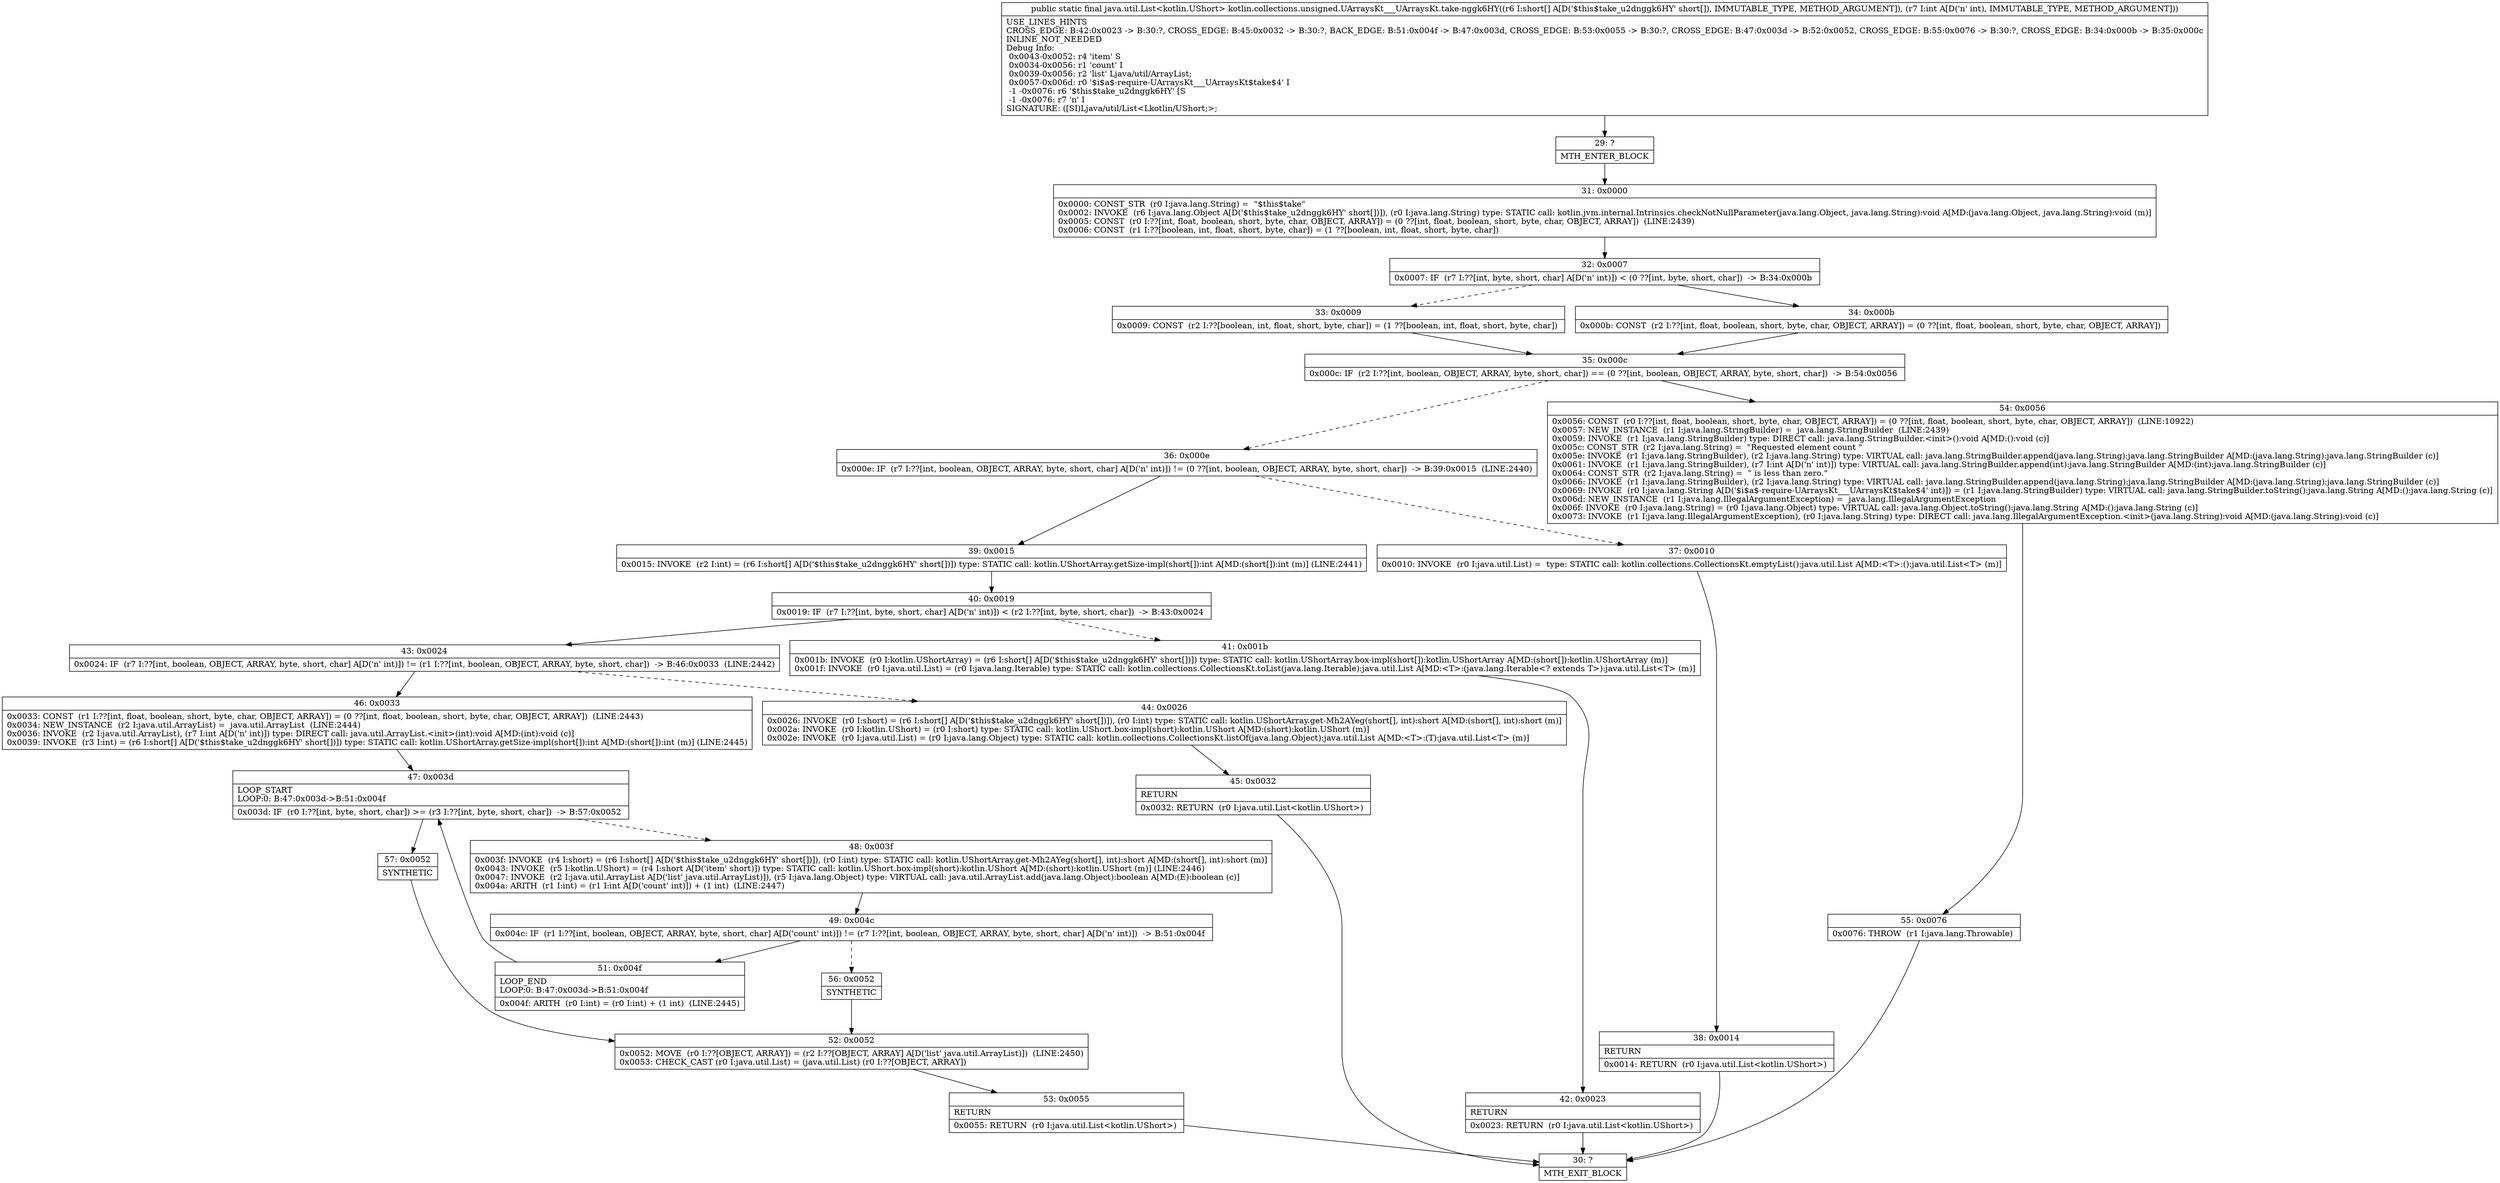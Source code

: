 digraph "CFG forkotlin.collections.unsigned.UArraysKt___UArraysKt.take\-nggk6HY([SI)Ljava\/util\/List;" {
Node_29 [shape=record,label="{29\:\ ?|MTH_ENTER_BLOCK\l}"];
Node_31 [shape=record,label="{31\:\ 0x0000|0x0000: CONST_STR  (r0 I:java.lang.String) =  \"$this$take\" \l0x0002: INVOKE  (r6 I:java.lang.Object A[D('$this$take_u2dnggk6HY' short[])]), (r0 I:java.lang.String) type: STATIC call: kotlin.jvm.internal.Intrinsics.checkNotNullParameter(java.lang.Object, java.lang.String):void A[MD:(java.lang.Object, java.lang.String):void (m)]\l0x0005: CONST  (r0 I:??[int, float, boolean, short, byte, char, OBJECT, ARRAY]) = (0 ??[int, float, boolean, short, byte, char, OBJECT, ARRAY])  (LINE:2439)\l0x0006: CONST  (r1 I:??[boolean, int, float, short, byte, char]) = (1 ??[boolean, int, float, short, byte, char]) \l}"];
Node_32 [shape=record,label="{32\:\ 0x0007|0x0007: IF  (r7 I:??[int, byte, short, char] A[D('n' int)]) \< (0 ??[int, byte, short, char])  \-\> B:34:0x000b \l}"];
Node_33 [shape=record,label="{33\:\ 0x0009|0x0009: CONST  (r2 I:??[boolean, int, float, short, byte, char]) = (1 ??[boolean, int, float, short, byte, char]) \l}"];
Node_35 [shape=record,label="{35\:\ 0x000c|0x000c: IF  (r2 I:??[int, boolean, OBJECT, ARRAY, byte, short, char]) == (0 ??[int, boolean, OBJECT, ARRAY, byte, short, char])  \-\> B:54:0x0056 \l}"];
Node_36 [shape=record,label="{36\:\ 0x000e|0x000e: IF  (r7 I:??[int, boolean, OBJECT, ARRAY, byte, short, char] A[D('n' int)]) != (0 ??[int, boolean, OBJECT, ARRAY, byte, short, char])  \-\> B:39:0x0015  (LINE:2440)\l}"];
Node_37 [shape=record,label="{37\:\ 0x0010|0x0010: INVOKE  (r0 I:java.util.List) =  type: STATIC call: kotlin.collections.CollectionsKt.emptyList():java.util.List A[MD:\<T\>:():java.util.List\<T\> (m)]\l}"];
Node_38 [shape=record,label="{38\:\ 0x0014|RETURN\l|0x0014: RETURN  (r0 I:java.util.List\<kotlin.UShort\>) \l}"];
Node_30 [shape=record,label="{30\:\ ?|MTH_EXIT_BLOCK\l}"];
Node_39 [shape=record,label="{39\:\ 0x0015|0x0015: INVOKE  (r2 I:int) = (r6 I:short[] A[D('$this$take_u2dnggk6HY' short[])]) type: STATIC call: kotlin.UShortArray.getSize\-impl(short[]):int A[MD:(short[]):int (m)] (LINE:2441)\l}"];
Node_40 [shape=record,label="{40\:\ 0x0019|0x0019: IF  (r7 I:??[int, byte, short, char] A[D('n' int)]) \< (r2 I:??[int, byte, short, char])  \-\> B:43:0x0024 \l}"];
Node_41 [shape=record,label="{41\:\ 0x001b|0x001b: INVOKE  (r0 I:kotlin.UShortArray) = (r6 I:short[] A[D('$this$take_u2dnggk6HY' short[])]) type: STATIC call: kotlin.UShortArray.box\-impl(short[]):kotlin.UShortArray A[MD:(short[]):kotlin.UShortArray (m)]\l0x001f: INVOKE  (r0 I:java.util.List) = (r0 I:java.lang.Iterable) type: STATIC call: kotlin.collections.CollectionsKt.toList(java.lang.Iterable):java.util.List A[MD:\<T\>:(java.lang.Iterable\<? extends T\>):java.util.List\<T\> (m)]\l}"];
Node_42 [shape=record,label="{42\:\ 0x0023|RETURN\l|0x0023: RETURN  (r0 I:java.util.List\<kotlin.UShort\>) \l}"];
Node_43 [shape=record,label="{43\:\ 0x0024|0x0024: IF  (r7 I:??[int, boolean, OBJECT, ARRAY, byte, short, char] A[D('n' int)]) != (r1 I:??[int, boolean, OBJECT, ARRAY, byte, short, char])  \-\> B:46:0x0033  (LINE:2442)\l}"];
Node_44 [shape=record,label="{44\:\ 0x0026|0x0026: INVOKE  (r0 I:short) = (r6 I:short[] A[D('$this$take_u2dnggk6HY' short[])]), (r0 I:int) type: STATIC call: kotlin.UShortArray.get\-Mh2AYeg(short[], int):short A[MD:(short[], int):short (m)]\l0x002a: INVOKE  (r0 I:kotlin.UShort) = (r0 I:short) type: STATIC call: kotlin.UShort.box\-impl(short):kotlin.UShort A[MD:(short):kotlin.UShort (m)]\l0x002e: INVOKE  (r0 I:java.util.List) = (r0 I:java.lang.Object) type: STATIC call: kotlin.collections.CollectionsKt.listOf(java.lang.Object):java.util.List A[MD:\<T\>:(T):java.util.List\<T\> (m)]\l}"];
Node_45 [shape=record,label="{45\:\ 0x0032|RETURN\l|0x0032: RETURN  (r0 I:java.util.List\<kotlin.UShort\>) \l}"];
Node_46 [shape=record,label="{46\:\ 0x0033|0x0033: CONST  (r1 I:??[int, float, boolean, short, byte, char, OBJECT, ARRAY]) = (0 ??[int, float, boolean, short, byte, char, OBJECT, ARRAY])  (LINE:2443)\l0x0034: NEW_INSTANCE  (r2 I:java.util.ArrayList) =  java.util.ArrayList  (LINE:2444)\l0x0036: INVOKE  (r2 I:java.util.ArrayList), (r7 I:int A[D('n' int)]) type: DIRECT call: java.util.ArrayList.\<init\>(int):void A[MD:(int):void (c)]\l0x0039: INVOKE  (r3 I:int) = (r6 I:short[] A[D('$this$take_u2dnggk6HY' short[])]) type: STATIC call: kotlin.UShortArray.getSize\-impl(short[]):int A[MD:(short[]):int (m)] (LINE:2445)\l}"];
Node_47 [shape=record,label="{47\:\ 0x003d|LOOP_START\lLOOP:0: B:47:0x003d\-\>B:51:0x004f\l|0x003d: IF  (r0 I:??[int, byte, short, char]) \>= (r3 I:??[int, byte, short, char])  \-\> B:57:0x0052 \l}"];
Node_48 [shape=record,label="{48\:\ 0x003f|0x003f: INVOKE  (r4 I:short) = (r6 I:short[] A[D('$this$take_u2dnggk6HY' short[])]), (r0 I:int) type: STATIC call: kotlin.UShortArray.get\-Mh2AYeg(short[], int):short A[MD:(short[], int):short (m)]\l0x0043: INVOKE  (r5 I:kotlin.UShort) = (r4 I:short A[D('item' short)]) type: STATIC call: kotlin.UShort.box\-impl(short):kotlin.UShort A[MD:(short):kotlin.UShort (m)] (LINE:2446)\l0x0047: INVOKE  (r2 I:java.util.ArrayList A[D('list' java.util.ArrayList)]), (r5 I:java.lang.Object) type: VIRTUAL call: java.util.ArrayList.add(java.lang.Object):boolean A[MD:(E):boolean (c)]\l0x004a: ARITH  (r1 I:int) = (r1 I:int A[D('count' int)]) + (1 int)  (LINE:2447)\l}"];
Node_49 [shape=record,label="{49\:\ 0x004c|0x004c: IF  (r1 I:??[int, boolean, OBJECT, ARRAY, byte, short, char] A[D('count' int)]) != (r7 I:??[int, boolean, OBJECT, ARRAY, byte, short, char] A[D('n' int)])  \-\> B:51:0x004f \l}"];
Node_51 [shape=record,label="{51\:\ 0x004f|LOOP_END\lLOOP:0: B:47:0x003d\-\>B:51:0x004f\l|0x004f: ARITH  (r0 I:int) = (r0 I:int) + (1 int)  (LINE:2445)\l}"];
Node_56 [shape=record,label="{56\:\ 0x0052|SYNTHETIC\l}"];
Node_52 [shape=record,label="{52\:\ 0x0052|0x0052: MOVE  (r0 I:??[OBJECT, ARRAY]) = (r2 I:??[OBJECT, ARRAY] A[D('list' java.util.ArrayList)])  (LINE:2450)\l0x0053: CHECK_CAST (r0 I:java.util.List) = (java.util.List) (r0 I:??[OBJECT, ARRAY]) \l}"];
Node_53 [shape=record,label="{53\:\ 0x0055|RETURN\l|0x0055: RETURN  (r0 I:java.util.List\<kotlin.UShort\>) \l}"];
Node_57 [shape=record,label="{57\:\ 0x0052|SYNTHETIC\l}"];
Node_54 [shape=record,label="{54\:\ 0x0056|0x0056: CONST  (r0 I:??[int, float, boolean, short, byte, char, OBJECT, ARRAY]) = (0 ??[int, float, boolean, short, byte, char, OBJECT, ARRAY])  (LINE:10922)\l0x0057: NEW_INSTANCE  (r1 I:java.lang.StringBuilder) =  java.lang.StringBuilder  (LINE:2439)\l0x0059: INVOKE  (r1 I:java.lang.StringBuilder) type: DIRECT call: java.lang.StringBuilder.\<init\>():void A[MD:():void (c)]\l0x005c: CONST_STR  (r2 I:java.lang.String) =  \"Requested element count \" \l0x005e: INVOKE  (r1 I:java.lang.StringBuilder), (r2 I:java.lang.String) type: VIRTUAL call: java.lang.StringBuilder.append(java.lang.String):java.lang.StringBuilder A[MD:(java.lang.String):java.lang.StringBuilder (c)]\l0x0061: INVOKE  (r1 I:java.lang.StringBuilder), (r7 I:int A[D('n' int)]) type: VIRTUAL call: java.lang.StringBuilder.append(int):java.lang.StringBuilder A[MD:(int):java.lang.StringBuilder (c)]\l0x0064: CONST_STR  (r2 I:java.lang.String) =  \" is less than zero.\" \l0x0066: INVOKE  (r1 I:java.lang.StringBuilder), (r2 I:java.lang.String) type: VIRTUAL call: java.lang.StringBuilder.append(java.lang.String):java.lang.StringBuilder A[MD:(java.lang.String):java.lang.StringBuilder (c)]\l0x0069: INVOKE  (r0 I:java.lang.String A[D('$i$a$\-require\-UArraysKt___UArraysKt$take$4' int)]) = (r1 I:java.lang.StringBuilder) type: VIRTUAL call: java.lang.StringBuilder.toString():java.lang.String A[MD:():java.lang.String (c)]\l0x006d: NEW_INSTANCE  (r1 I:java.lang.IllegalArgumentException) =  java.lang.IllegalArgumentException \l0x006f: INVOKE  (r0 I:java.lang.String) = (r0 I:java.lang.Object) type: VIRTUAL call: java.lang.Object.toString():java.lang.String A[MD:():java.lang.String (c)]\l0x0073: INVOKE  (r1 I:java.lang.IllegalArgumentException), (r0 I:java.lang.String) type: DIRECT call: java.lang.IllegalArgumentException.\<init\>(java.lang.String):void A[MD:(java.lang.String):void (c)]\l}"];
Node_55 [shape=record,label="{55\:\ 0x0076|0x0076: THROW  (r1 I:java.lang.Throwable) \l}"];
Node_34 [shape=record,label="{34\:\ 0x000b|0x000b: CONST  (r2 I:??[int, float, boolean, short, byte, char, OBJECT, ARRAY]) = (0 ??[int, float, boolean, short, byte, char, OBJECT, ARRAY]) \l}"];
MethodNode[shape=record,label="{public static final java.util.List\<kotlin.UShort\> kotlin.collections.unsigned.UArraysKt___UArraysKt.take\-nggk6HY((r6 I:short[] A[D('$this$take_u2dnggk6HY' short[]), IMMUTABLE_TYPE, METHOD_ARGUMENT]), (r7 I:int A[D('n' int), IMMUTABLE_TYPE, METHOD_ARGUMENT]))  | USE_LINES_HINTS\lCROSS_EDGE: B:42:0x0023 \-\> B:30:?, CROSS_EDGE: B:45:0x0032 \-\> B:30:?, BACK_EDGE: B:51:0x004f \-\> B:47:0x003d, CROSS_EDGE: B:53:0x0055 \-\> B:30:?, CROSS_EDGE: B:47:0x003d \-\> B:52:0x0052, CROSS_EDGE: B:55:0x0076 \-\> B:30:?, CROSS_EDGE: B:34:0x000b \-\> B:35:0x000c\lINLINE_NOT_NEEDED\lDebug Info:\l  0x0043\-0x0052: r4 'item' S\l  0x0034\-0x0056: r1 'count' I\l  0x0039\-0x0056: r2 'list' Ljava\/util\/ArrayList;\l  0x0057\-0x006d: r0 '$i$a$\-require\-UArraysKt___UArraysKt$take$4' I\l  \-1 \-0x0076: r6 '$this$take_u2dnggk6HY' [S\l  \-1 \-0x0076: r7 'n' I\lSIGNATURE: ([SI)Ljava\/util\/List\<Lkotlin\/UShort;\>;\l}"];
MethodNode -> Node_29;Node_29 -> Node_31;
Node_31 -> Node_32;
Node_32 -> Node_33[style=dashed];
Node_32 -> Node_34;
Node_33 -> Node_35;
Node_35 -> Node_36[style=dashed];
Node_35 -> Node_54;
Node_36 -> Node_37[style=dashed];
Node_36 -> Node_39;
Node_37 -> Node_38;
Node_38 -> Node_30;
Node_39 -> Node_40;
Node_40 -> Node_41[style=dashed];
Node_40 -> Node_43;
Node_41 -> Node_42;
Node_42 -> Node_30;
Node_43 -> Node_44[style=dashed];
Node_43 -> Node_46;
Node_44 -> Node_45;
Node_45 -> Node_30;
Node_46 -> Node_47;
Node_47 -> Node_48[style=dashed];
Node_47 -> Node_57;
Node_48 -> Node_49;
Node_49 -> Node_51;
Node_49 -> Node_56[style=dashed];
Node_51 -> Node_47;
Node_56 -> Node_52;
Node_52 -> Node_53;
Node_53 -> Node_30;
Node_57 -> Node_52;
Node_54 -> Node_55;
Node_55 -> Node_30;
Node_34 -> Node_35;
}

